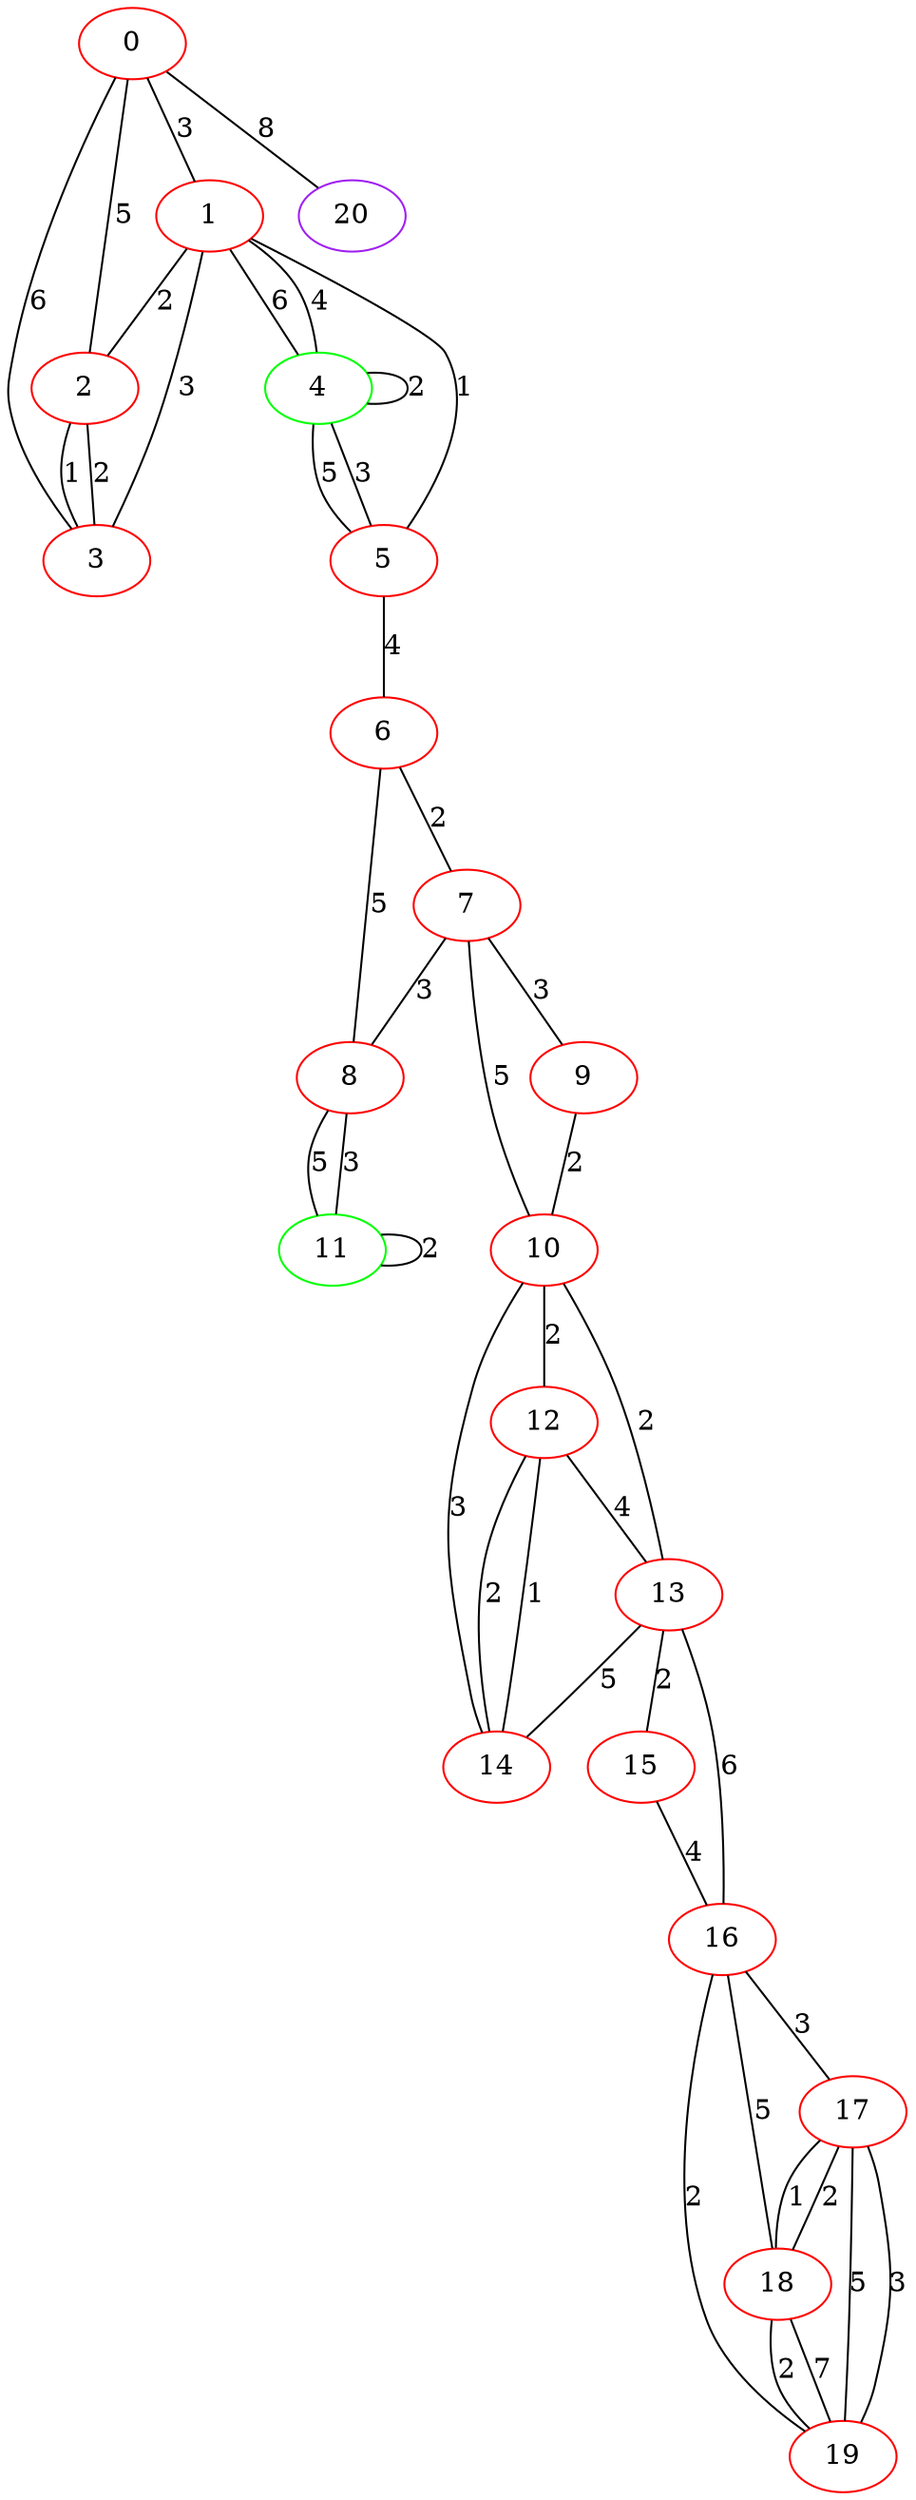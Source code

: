 graph "" {
0 [color=red, weight=1];
1 [color=red, weight=1];
2 [color=red, weight=1];
3 [color=red, weight=1];
4 [color=green, weight=2];
5 [color=red, weight=1];
6 [color=red, weight=1];
7 [color=red, weight=1];
8 [color=red, weight=1];
9 [color=red, weight=1];
10 [color=red, weight=1];
11 [color=green, weight=2];
12 [color=red, weight=1];
13 [color=red, weight=1];
14 [color=red, weight=1];
15 [color=red, weight=1];
16 [color=red, weight=1];
17 [color=red, weight=1];
18 [color=red, weight=1];
19 [color=red, weight=1];
20 [color=purple, weight=4];
0 -- 1  [key=0, label=3];
0 -- 2  [key=0, label=5];
0 -- 3  [key=0, label=6];
0 -- 20  [key=0, label=8];
1 -- 2  [key=0, label=2];
1 -- 3  [key=0, label=3];
1 -- 4  [key=0, label=6];
1 -- 4  [key=1, label=4];
1 -- 5  [key=0, label=1];
2 -- 3  [key=0, label=2];
2 -- 3  [key=1, label=1];
4 -- 4  [key=0, label=2];
4 -- 5  [key=0, label=5];
4 -- 5  [key=1, label=3];
5 -- 6  [key=0, label=4];
6 -- 8  [key=0, label=5];
6 -- 7  [key=0, label=2];
7 -- 8  [key=0, label=3];
7 -- 9  [key=0, label=3];
7 -- 10  [key=0, label=5];
8 -- 11  [key=0, label=3];
8 -- 11  [key=1, label=5];
9 -- 10  [key=0, label=2];
10 -- 12  [key=0, label=2];
10 -- 13  [key=0, label=2];
10 -- 14  [key=0, label=3];
11 -- 11  [key=0, label=2];
12 -- 13  [key=0, label=4];
12 -- 14  [key=0, label=2];
12 -- 14  [key=1, label=1];
13 -- 16  [key=0, label=6];
13 -- 14  [key=0, label=5];
13 -- 15  [key=0, label=2];
15 -- 16  [key=0, label=4];
16 -- 17  [key=0, label=3];
16 -- 18  [key=0, label=5];
16 -- 19  [key=0, label=2];
17 -- 18  [key=0, label=2];
17 -- 18  [key=1, label=1];
17 -- 19  [key=0, label=5];
17 -- 19  [key=1, label=3];
18 -- 19  [key=0, label=7];
18 -- 19  [key=1, label=2];
}
